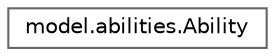 digraph "Graphical Class Hierarchy"
{
 // LATEX_PDF_SIZE
  bgcolor="transparent";
  edge [fontname=Helvetica,fontsize=10,labelfontname=Helvetica,labelfontsize=10];
  node [fontname=Helvetica,fontsize=10,shape=box,height=0.2,width=0.4];
  rankdir="LR";
  Node0 [id="Node000000",label="model.abilities.Ability",height=0.2,width=0.4,color="grey40", fillcolor="white", style="filled",URL="$classmodel_1_1abilities_1_1Ability.html",tooltip="The Ability class represents a Pokémon's ability in the game."];
}
